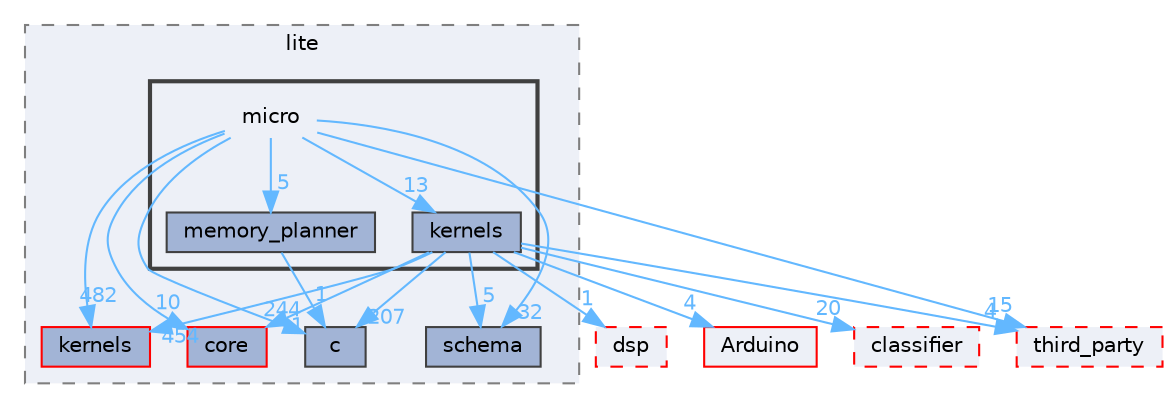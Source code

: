 digraph "Face_Access_inferencing/src/edge-impulse-sdk/tensorflow/lite/micro"
{
 // LATEX_PDF_SIZE
  bgcolor="transparent";
  edge [fontname=Helvetica,fontsize=10,labelfontname=Helvetica,labelfontsize=10];
  node [fontname=Helvetica,fontsize=10,shape=box,height=0.2,width=0.4];
  compound=true
  subgraph clusterdir_9e2e44523d0e7057efff3aa2b83d3c03 {
    graph [ bgcolor="#edf0f7", pencolor="grey50", label="lite", fontname=Helvetica,fontsize=10 style="filled,dashed", URL="dir_9e2e44523d0e7057efff3aa2b83d3c03.html",tooltip=""]
  dir_248234859e74565ab0a1ed75f89f7de6 [label="kernels", fillcolor="#a2b4d6", color="red", style="filled", URL="dir_248234859e74565ab0a1ed75f89f7de6.html",tooltip=""];
  dir_a57dcf516eb6154e2b0d3794147c9f73 [label="c", fillcolor="#a2b4d6", color="grey25", style="filled", URL="dir_a57dcf516eb6154e2b0d3794147c9f73.html",tooltip=""];
  dir_b3c97cced610109df57eff930c6e0e69 [label="core", fillcolor="#a2b4d6", color="red", style="filled", URL="dir_b3c97cced610109df57eff930c6e0e69.html",tooltip=""];
  dir_d0a29133052614021ae238196e724677 [label="schema", fillcolor="#a2b4d6", color="grey25", style="filled", URL="dir_d0a29133052614021ae238196e724677.html",tooltip=""];
  subgraph clusterdir_7479794792bf05ac1675800fbf30d968 {
    graph [ bgcolor="#edf0f7", pencolor="grey25", label="", fontname=Helvetica,fontsize=10 style="filled,bold", URL="dir_7479794792bf05ac1675800fbf30d968.html",tooltip=""]
    dir_7479794792bf05ac1675800fbf30d968 [shape=plaintext, label="micro"];
  dir_5cc28eeb8f85df98dbeacd7840d9039c [label="kernels", fillcolor="#a2b4d6", color="grey25", style="filled", URL="dir_5cc28eeb8f85df98dbeacd7840d9039c.html",tooltip=""];
  dir_d3d2cdeec0671450b205255faeb53fb4 [label="memory_planner", fillcolor="#a2b4d6", color="grey25", style="filled", URL="dir_d3d2cdeec0671450b205255faeb53fb4.html",tooltip=""];
  }
  }
  dir_23fbe5a3fb0933f31748c7066d658296 [label="classifier", fillcolor="#edf0f7", color="red", style="filled,dashed", URL="dir_23fbe5a3fb0933f31748c7066d658296.html",tooltip=""];
  dir_2a457971a8f494342600f6c4d34599ba [label="third_party", fillcolor="#edf0f7", color="red", style="filled,dashed", URL="dir_2a457971a8f494342600f6c4d34599ba.html",tooltip=""];
  dir_886b43ea9b160eca43e3ca1bc455c6fc [label="dsp", fillcolor="#edf0f7", color="red", style="filled,dashed", URL="dir_886b43ea9b160eca43e3ca1bc455c6fc.html",tooltip=""];
  dir_a991eec27578c865874ede3d8ec657c2 [label="Arduino", fillcolor="#edf0f7", color="red", style="filled", URL="dir_a991eec27578c865874ede3d8ec657c2.html",tooltip=""];
  dir_7479794792bf05ac1675800fbf30d968->dir_248234859e74565ab0a1ed75f89f7de6 [headlabel="482", labeldistance=1.5 headhref="dir_000190_000165.html" href="dir_000190_000165.html" color="steelblue1" fontcolor="steelblue1"];
  dir_7479794792bf05ac1675800fbf30d968->dir_2a457971a8f494342600f6c4d34599ba [headlabel="15", labeldistance=1.5 headhref="dir_000190_000344.html" href="dir_000190_000344.html" color="steelblue1" fontcolor="steelblue1"];
  dir_7479794792bf05ac1675800fbf30d968->dir_5cc28eeb8f85df98dbeacd7840d9039c [headlabel="13", labeldistance=1.5 headhref="dir_000190_000166.html" href="dir_000190_000166.html" color="steelblue1" fontcolor="steelblue1"];
  dir_7479794792bf05ac1675800fbf30d968->dir_a57dcf516eb6154e2b0d3794147c9f73 [headlabel="244", labeldistance=1.5 headhref="dir_000190_000038.html" href="dir_000190_000038.html" color="steelblue1" fontcolor="steelblue1"];
  dir_7479794792bf05ac1675800fbf30d968->dir_b3c97cced610109df57eff930c6e0e69 [headlabel="10", labeldistance=1.5 headhref="dir_000190_000072.html" href="dir_000190_000072.html" color="steelblue1" fontcolor="steelblue1"];
  dir_7479794792bf05ac1675800fbf30d968->dir_d0a29133052614021ae238196e724677 [headlabel="32", labeldistance=1.5 headhref="dir_000190_000278.html" href="dir_000190_000278.html" color="steelblue1" fontcolor="steelblue1"];
  dir_7479794792bf05ac1675800fbf30d968->dir_d3d2cdeec0671450b205255faeb53fb4 [headlabel="5", labeldistance=1.5 headhref="dir_000190_000185.html" href="dir_000190_000185.html" color="steelblue1" fontcolor="steelblue1"];
  dir_5cc28eeb8f85df98dbeacd7840d9039c->dir_23fbe5a3fb0933f31748c7066d658296 [headlabel="20", labeldistance=1.5 headhref="dir_000166_000048.html" href="dir_000166_000048.html" color="steelblue1" fontcolor="steelblue1"];
  dir_5cc28eeb8f85df98dbeacd7840d9039c->dir_248234859e74565ab0a1ed75f89f7de6 [headlabel="454", labeldistance=1.5 headhref="dir_000166_000165.html" href="dir_000166_000165.html" color="steelblue1" fontcolor="steelblue1"];
  dir_5cc28eeb8f85df98dbeacd7840d9039c->dir_2a457971a8f494342600f6c4d34599ba [headlabel="4", labeldistance=1.5 headhref="dir_000166_000344.html" href="dir_000166_000344.html" color="steelblue1" fontcolor="steelblue1"];
  dir_5cc28eeb8f85df98dbeacd7840d9039c->dir_886b43ea9b160eca43e3ca1bc455c6fc [headlabel="1", labeldistance=1.5 headhref="dir_000166_000084.html" href="dir_000166_000084.html" color="steelblue1" fontcolor="steelblue1"];
  dir_5cc28eeb8f85df98dbeacd7840d9039c->dir_a57dcf516eb6154e2b0d3794147c9f73 [headlabel="207", labeldistance=1.5 headhref="dir_000166_000038.html" href="dir_000166_000038.html" color="steelblue1" fontcolor="steelblue1"];
  dir_5cc28eeb8f85df98dbeacd7840d9039c->dir_a991eec27578c865874ede3d8ec657c2 [headlabel="4", labeldistance=1.5 headhref="dir_000166_000014.html" href="dir_000166_000014.html" color="steelblue1" fontcolor="steelblue1"];
  dir_5cc28eeb8f85df98dbeacd7840d9039c->dir_b3c97cced610109df57eff930c6e0e69 [headlabel="1", labeldistance=1.5 headhref="dir_000166_000072.html" href="dir_000166_000072.html" color="steelblue1" fontcolor="steelblue1"];
  dir_5cc28eeb8f85df98dbeacd7840d9039c->dir_d0a29133052614021ae238196e724677 [headlabel="5", labeldistance=1.5 headhref="dir_000166_000278.html" href="dir_000166_000278.html" color="steelblue1" fontcolor="steelblue1"];
  dir_d3d2cdeec0671450b205255faeb53fb4->dir_a57dcf516eb6154e2b0d3794147c9f73 [headlabel="1", labeldistance=1.5 headhref="dir_000185_000038.html" href="dir_000185_000038.html" color="steelblue1" fontcolor="steelblue1"];
}
